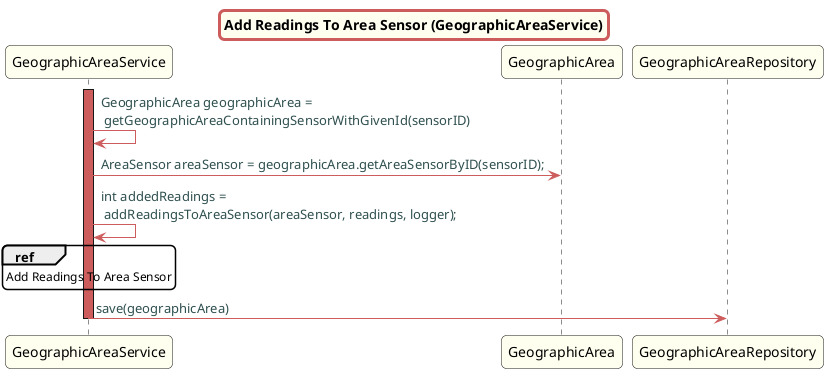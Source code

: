 @startuml

skinparam titleBorderRoundCorner 10
skinparam titleBorderThickness 3
skinparam titleBorderColor indianred
skinparam titleBackgroundColor ivory
skinparam FontName quicksand

skinparam actor {
  BorderColor indianred
  }

skinparam sequence {
  LifeLineBackgroundColor indianred
  ParticipantBackgroundColor ivory
}

skinparam roundcorner 10

skinparam component {
  arrowThickness 1
  ArrowFontName Verdana
  ArrowColor indianred
  ArrowFontColor darkslategrey
}

title Add Readings To Area Sensor (GeographicAreaService)
activate GeographicAreaService
GeographicAreaService -> GeographicAreaService: GeographicArea geographicArea =\n getGeographicAreaContainingSensorWithGivenId(sensorID)
GeographicAreaService -> GeographicArea: AreaSensor areaSensor = geographicArea.getAreaSensorByID(sensorID);
GeographicAreaService -> GeographicAreaService: int addedReadings =\n addReadingsToAreaSensor(areaSensor, readings, logger);
ref over GeographicAreaService
Add Readings To Area Sensor
end
GeographicAreaService -> GeographicAreaRepository: save(geographicArea)

deactivate GeographicAreaService


@enduml

